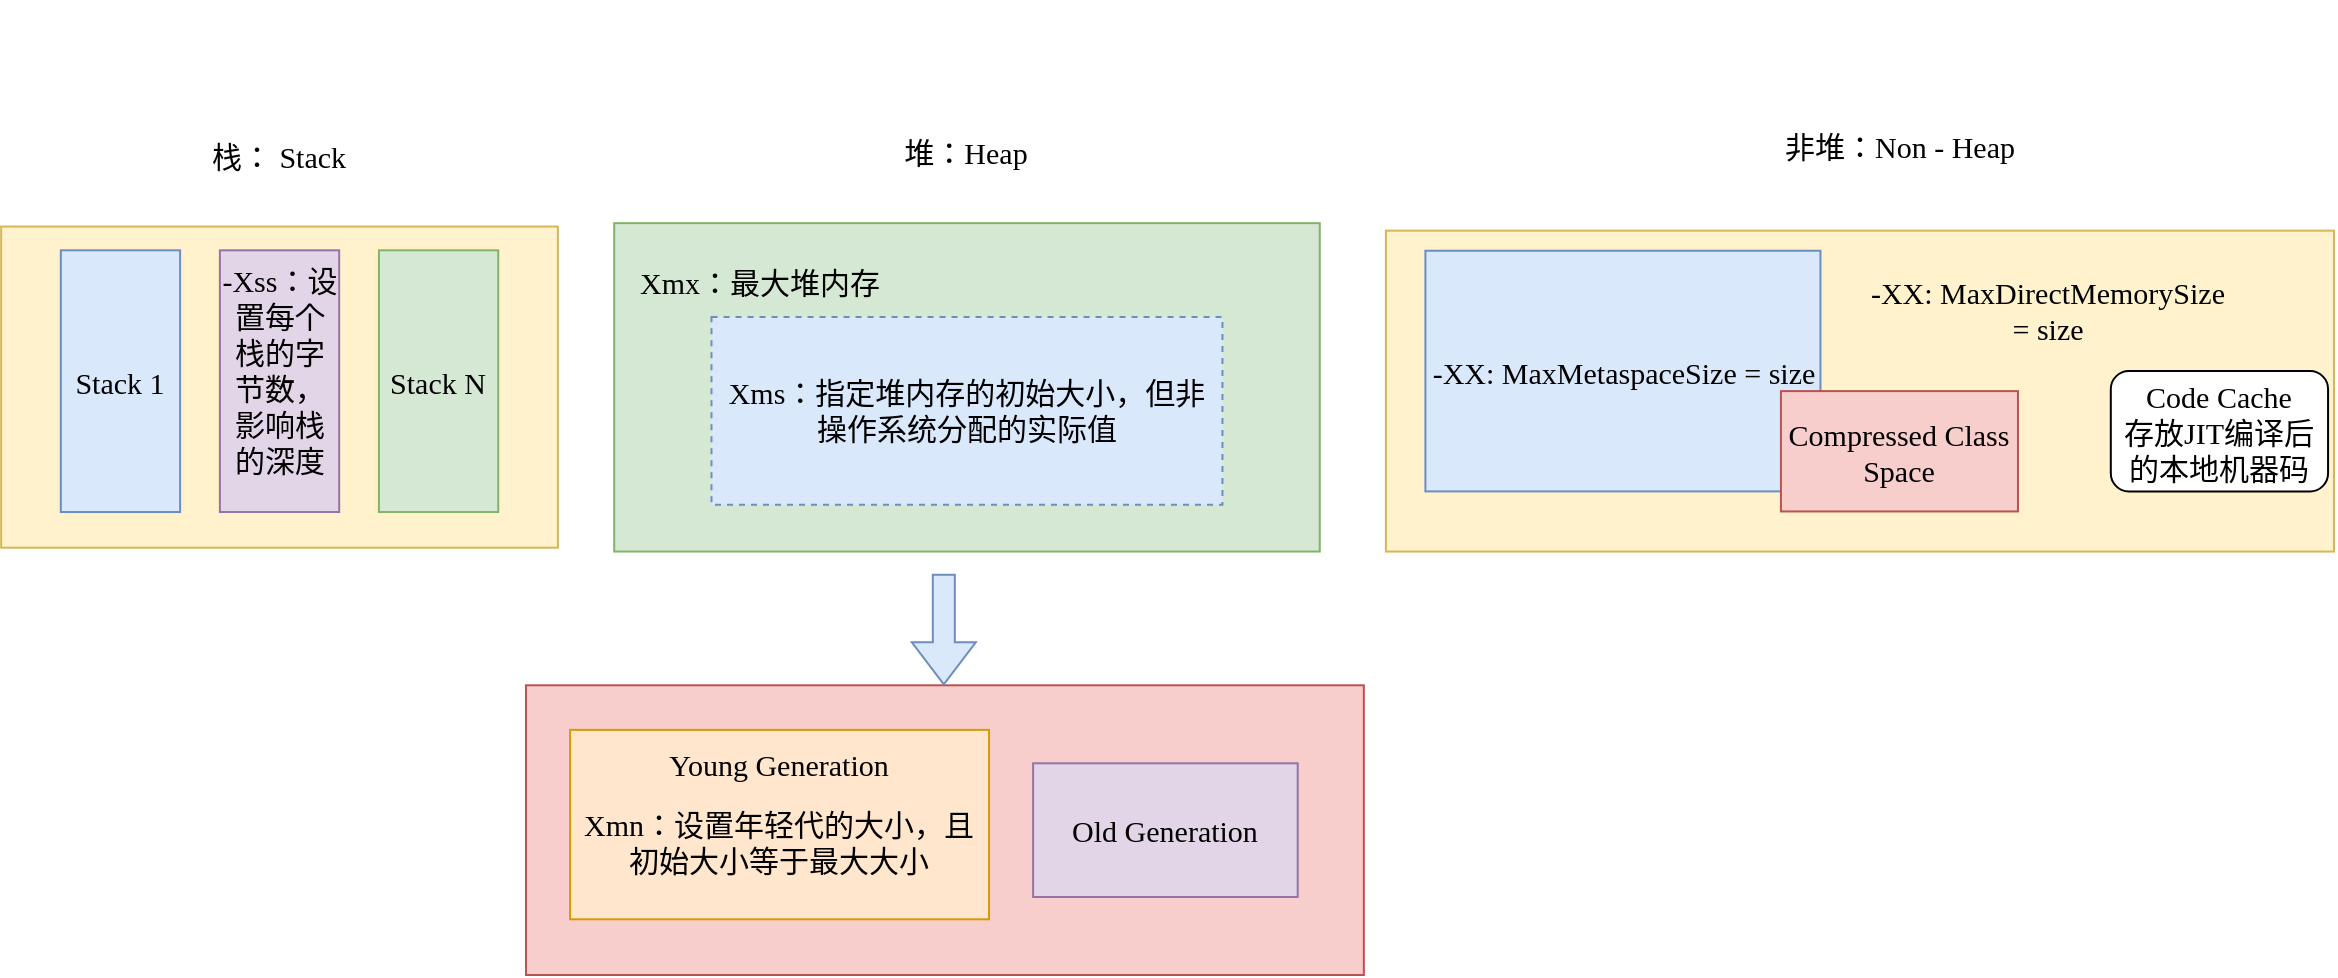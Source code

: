 <mxfile version="17.5.0" type="device"><diagram id="aAgp6lwMya-p6zUTZqMf" name="Page-1"><mxGraphModel dx="2254" dy="894" grid="1" gridSize="10" guides="1" tooltips="1" connect="1" arrows="1" fold="1" page="1" pageScale="1" pageWidth="827" pageHeight="1169" math="0" shadow="0"><root><mxCell id="0"/><mxCell id="1" parent="0"/><mxCell id="fcx6VACpFF5R98HoVUC9-27" value="" style="group;fontSize=17;" vertex="1" connectable="0" parent="1"><mxGeometry x="340" y="80" width="1130" height="487.5" as="geometry"/></mxCell><mxCell id="fcx6VACpFF5R98HoVUC9-23" value="" style="group;rotation=90;fontSize=16;" vertex="1" connectable="0" parent="fcx6VACpFF5R98HoVUC9-27"><mxGeometry x="-30.317" y="30.643" width="278.366" height="220.071" as="geometry"/></mxCell><mxCell id="fcx6VACpFF5R98HoVUC9-17" value="" style="rounded=0;whiteSpace=wrap;html=1;shadow=0;fillColor=#fff2cc;strokeColor=#d6b656;fontFamily=Comic Sans MS;fontSize=16;" vertex="1" parent="fcx6VACpFF5R98HoVUC9-23"><mxGeometry x="-6.102" y="82.619" width="278.366" height="160.593" as="geometry"/></mxCell><mxCell id="fcx6VACpFF5R98HoVUC9-18" value="Stack 1" style="rounded=0;whiteSpace=wrap;html=1;shadow=0;fillColor=#dae8fc;strokeColor=#6c8ebf;fontFamily=Comic Sans MS;fontSize=15;" vertex="1" parent="fcx6VACpFF5R98HoVUC9-23"><mxGeometry x="23.723" y="94.515" width="59.65" height="130.853" as="geometry"/></mxCell><mxCell id="fcx6VACpFF5R98HoVUC9-19" value="" style="rounded=0;whiteSpace=wrap;html=1;shadow=0;fillColor=#e1d5e7;strokeColor=#9673a6;fontFamily=Comic Sans MS;fontSize=15;" vertex="1" parent="fcx6VACpFF5R98HoVUC9-23"><mxGeometry x="103.256" y="94.515" width="59.65" height="130.853" as="geometry"/></mxCell><mxCell id="fcx6VACpFF5R98HoVUC9-20" value="Stack N" style="rounded=0;whiteSpace=wrap;html=1;shadow=0;fillColor=#d5e8d4;strokeColor=#82b366;fontFamily=Comic Sans MS;fontSize=15;" vertex="1" parent="fcx6VACpFF5R98HoVUC9-23"><mxGeometry x="182.789" y="94.515" width="59.65" height="130.853" as="geometry"/></mxCell><mxCell id="fcx6VACpFF5R98HoVUC9-21" value="栈： Stack" style="text;html=1;strokeColor=none;fillColor=none;align=center;verticalAlign=middle;whiteSpace=wrap;rounded=0;fontFamily=Comic Sans MS;fontSize=15;" vertex="1" parent="fcx6VACpFF5R98HoVUC9-23"><mxGeometry x="63.489" y="23.14" width="139.183" height="47.583" as="geometry"/></mxCell><mxCell id="fcx6VACpFF5R98HoVUC9-22" value="-Xss：设置每个栈的字节数，影响栈的深度" style="text;html=1;strokeColor=none;fillColor=none;align=center;verticalAlign=middle;whiteSpace=wrap;rounded=0;shadow=0;fontFamily=Comic Sans MS;fontSize=15;" vertex="1" parent="fcx6VACpFF5R98HoVUC9-23"><mxGeometry x="103.256" y="136.15" width="59.65" height="35.687" as="geometry"/></mxCell><mxCell id="fcx6VACpFF5R98HoVUC9-26" value="" style="group;fontSize=15;" vertex="1" connectable="0" parent="fcx6VACpFF5R98HoVUC9-27"><mxGeometry x="226" y="41.786" width="904" height="445.714" as="geometry"/></mxCell><mxCell id="fcx6VACpFF5R98HoVUC9-10" value="" style="rounded=0;whiteSpace=wrap;html=1;fillColor=#f8cecc;strokeColor=#b85450;fontFamily=Comic Sans MS;fontSize=15;" vertex="1" parent="fcx6VACpFF5R98HoVUC9-26"><mxGeometry y="300.857" width="418.927" height="144.857" as="geometry"/></mxCell><mxCell id="fcx6VACpFF5R98HoVUC9-5" value="&lt;br style=&quot;font-size: 15px;&quot;&gt;Xmn：设置年轻代的大小，且初始大小等于最大大小" style="rounded=0;whiteSpace=wrap;html=1;fillColor=#ffe6cc;strokeColor=#d79b00;fontFamily=Comic Sans MS;fontSize=15;" vertex="1" parent="fcx6VACpFF5R98HoVUC9-26"><mxGeometry x="22.049" y="323.143" width="209.463" height="94.714" as="geometry"/></mxCell><mxCell id="fcx6VACpFF5R98HoVUC9-6" value="" style="rounded=0;whiteSpace=wrap;html=1;fillColor=#e1d5e7;strokeColor=#9673a6;fontFamily=Comic Sans MS;fontSize=15;" vertex="1" parent="fcx6VACpFF5R98HoVUC9-26"><mxGeometry x="253.561" y="339.857" width="132.293" height="66.857" as="geometry"/></mxCell><mxCell id="fcx6VACpFF5R98HoVUC9-7" value="Young Generation" style="text;html=1;strokeColor=none;fillColor=none;align=center;verticalAlign=middle;whiteSpace=wrap;rounded=0;fontFamily=Comic Sans MS;fontSize=15;" vertex="1" parent="fcx6VACpFF5R98HoVUC9-26"><mxGeometry x="66.146" y="323.143" width="121.268" height="33.429" as="geometry"/></mxCell><mxCell id="fcx6VACpFF5R98HoVUC9-8" value="Old Generation" style="text;html=1;strokeColor=none;fillColor=none;align=center;verticalAlign=middle;whiteSpace=wrap;rounded=0;fontFamily=Comic Sans MS;fontSize=15;" vertex="1" parent="fcx6VACpFF5R98HoVUC9-26"><mxGeometry x="259.073" y="356.571" width="121.268" height="33.429" as="geometry"/></mxCell><mxCell id="fcx6VACpFF5R98HoVUC9-9" value="" style="shape=flexArrow;endArrow=classic;html=1;rounded=0;width=11;endSize=6.67;fillColor=#dae8fc;strokeColor=#6c8ebf;fontFamily=Comic Sans MS;fontSize=15;" edge="1" parent="fcx6VACpFF5R98HoVUC9-26"><mxGeometry width="50" height="50" relative="1" as="geometry"><mxPoint x="208.912" y="245.143" as="sourcePoint"/><mxPoint x="208.912" y="300.857" as="targetPoint"/></mxGeometry></mxCell><mxCell id="fcx6VACpFF5R98HoVUC9-24" value="" style="group;fontSize=15;" vertex="1" connectable="0" parent="fcx6VACpFF5R98HoVUC9-26"><mxGeometry x="429.951" y="33.429" width="474.049" height="200.571" as="geometry"/></mxCell><mxCell id="fcx6VACpFF5R98HoVUC9-11" value="" style="rounded=0;whiteSpace=wrap;html=1;fillColor=#fff2cc;strokeColor=#d6b656;fontFamily=Comic Sans MS;fontSize=15;" vertex="1" parent="fcx6VACpFF5R98HoVUC9-24"><mxGeometry y="40.114" width="474.049" height="160.457" as="geometry"/></mxCell><mxCell id="fcx6VACpFF5R98HoVUC9-13" value="-XX: MaxMetaspaceSize = size" style="rounded=0;whiteSpace=wrap;html=1;fillColor=#dae8fc;strokeColor=#6c8ebf;fontFamily=Comic Sans MS;fontSize=15;" vertex="1" parent="fcx6VACpFF5R98HoVUC9-24"><mxGeometry x="19.752" y="50.143" width="197.52" height="120.343" as="geometry"/></mxCell><mxCell id="fcx6VACpFF5R98HoVUC9-14" value="Compressed Class Space" style="rounded=0;whiteSpace=wrap;html=1;shadow=0;fillColor=#f8cecc;strokeColor=#b85450;fontFamily=Comic Sans MS;fontSize=15;" vertex="1" parent="fcx6VACpFF5R98HoVUC9-24"><mxGeometry x="197.52" y="120.343" width="118.512" height="60.171" as="geometry"/></mxCell><mxCell id="fcx6VACpFF5R98HoVUC9-15" value="Code Cache&lt;br style=&quot;font-size: 15px;&quot;&gt;存放JIT编译后的本地机器码" style="rounded=1;whiteSpace=wrap;html=1;shadow=0;fontFamily=Comic Sans MS;fontSize=15;" vertex="1" parent="fcx6VACpFF5R98HoVUC9-24"><mxGeometry x="362.45" y="110.314" width="108.636" height="60.171" as="geometry"/></mxCell><mxCell id="fcx6VACpFF5R98HoVUC9-16" value="-XX: MaxDirectMemorySize = size" style="text;html=1;strokeColor=none;fillColor=none;align=center;verticalAlign=middle;whiteSpace=wrap;rounded=0;shadow=0;fontFamily=Comic Sans MS;fontSize=15;" vertex="1" parent="fcx6VACpFF5R98HoVUC9-24"><mxGeometry x="237.024" y="70.2" width="187.644" height="20.057" as="geometry"/></mxCell><mxCell id="fcx6VACpFF5R98HoVUC9-25" value="" style="group;fontSize=15;" vertex="1" connectable="0" parent="fcx6VACpFF5R98HoVUC9-26"><mxGeometry x="44.098" y="11.143" width="352.78" height="222.857" as="geometry"/></mxCell><mxCell id="fcx6VACpFF5R98HoVUC9-1" value="" style="rounded=0;whiteSpace=wrap;html=1;fillColor=#d5e8d4;strokeColor=#82b366;fontFamily=Comic Sans MS;fontSize=15;" vertex="1" parent="fcx6VACpFF5R98HoVUC9-25"><mxGeometry y="58.647" width="352.78" height="164.211" as="geometry"/></mxCell><mxCell id="fcx6VACpFF5R98HoVUC9-2" value="Xms：指定堆内存的初始大小，但非操作系统分配的实际值" style="rounded=0;whiteSpace=wrap;html=1;dashed=1;fillColor=#dae8fc;strokeColor=#6c8ebf;fontFamily=Comic Sans MS;fontSize=15;" vertex="1" parent="fcx6VACpFF5R98HoVUC9-25"><mxGeometry x="48.659" y="105.564" width="255.462" height="93.835" as="geometry"/></mxCell><mxCell id="fcx6VACpFF5R98HoVUC9-3" value="Xmx：最大堆内存" style="text;html=1;strokeColor=none;fillColor=none;align=center;verticalAlign=middle;whiteSpace=wrap;rounded=0;fontFamily=Comic Sans MS;fontSize=15;" vertex="1" parent="fcx6VACpFF5R98HoVUC9-25"><mxGeometry x="12.165" y="70.376" width="121.648" height="35.188" as="geometry"/></mxCell><mxCell id="fcx6VACpFF5R98HoVUC9-4" value="堆：Heap" style="text;html=1;strokeColor=none;fillColor=none;align=center;verticalAlign=middle;whiteSpace=wrap;rounded=0;fontFamily=Comic Sans MS;fontSize=15;" vertex="1" parent="fcx6VACpFF5R98HoVUC9-25"><mxGeometry x="91.236" width="170.308" height="46.917" as="geometry"/></mxCell><mxCell id="fcx6VACpFF5R98HoVUC9-12" value="非堆：Non - Heap" style="text;html=1;strokeColor=none;fillColor=none;align=center;verticalAlign=middle;whiteSpace=wrap;rounded=0;fontFamily=Comic Sans MS;fontSize=15;" vertex="1" parent="fcx6VACpFF5R98HoVUC9-26"><mxGeometry x="610.817" width="151.817" height="62.4" as="geometry"/></mxCell></root></mxGraphModel></diagram></mxfile>